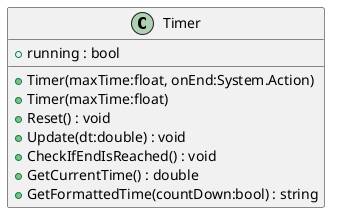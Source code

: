 @startuml
class Timer {
    + running : bool
    + Timer(maxTime:float, onEnd:System.Action)
    + Timer(maxTime:float)
    + Reset() : void
    + Update(dt:double) : void
    + CheckIfEndIsReached() : void
    + GetCurrentTime() : double
    + GetFormattedTime(countDown:bool) : string
}
@enduml
